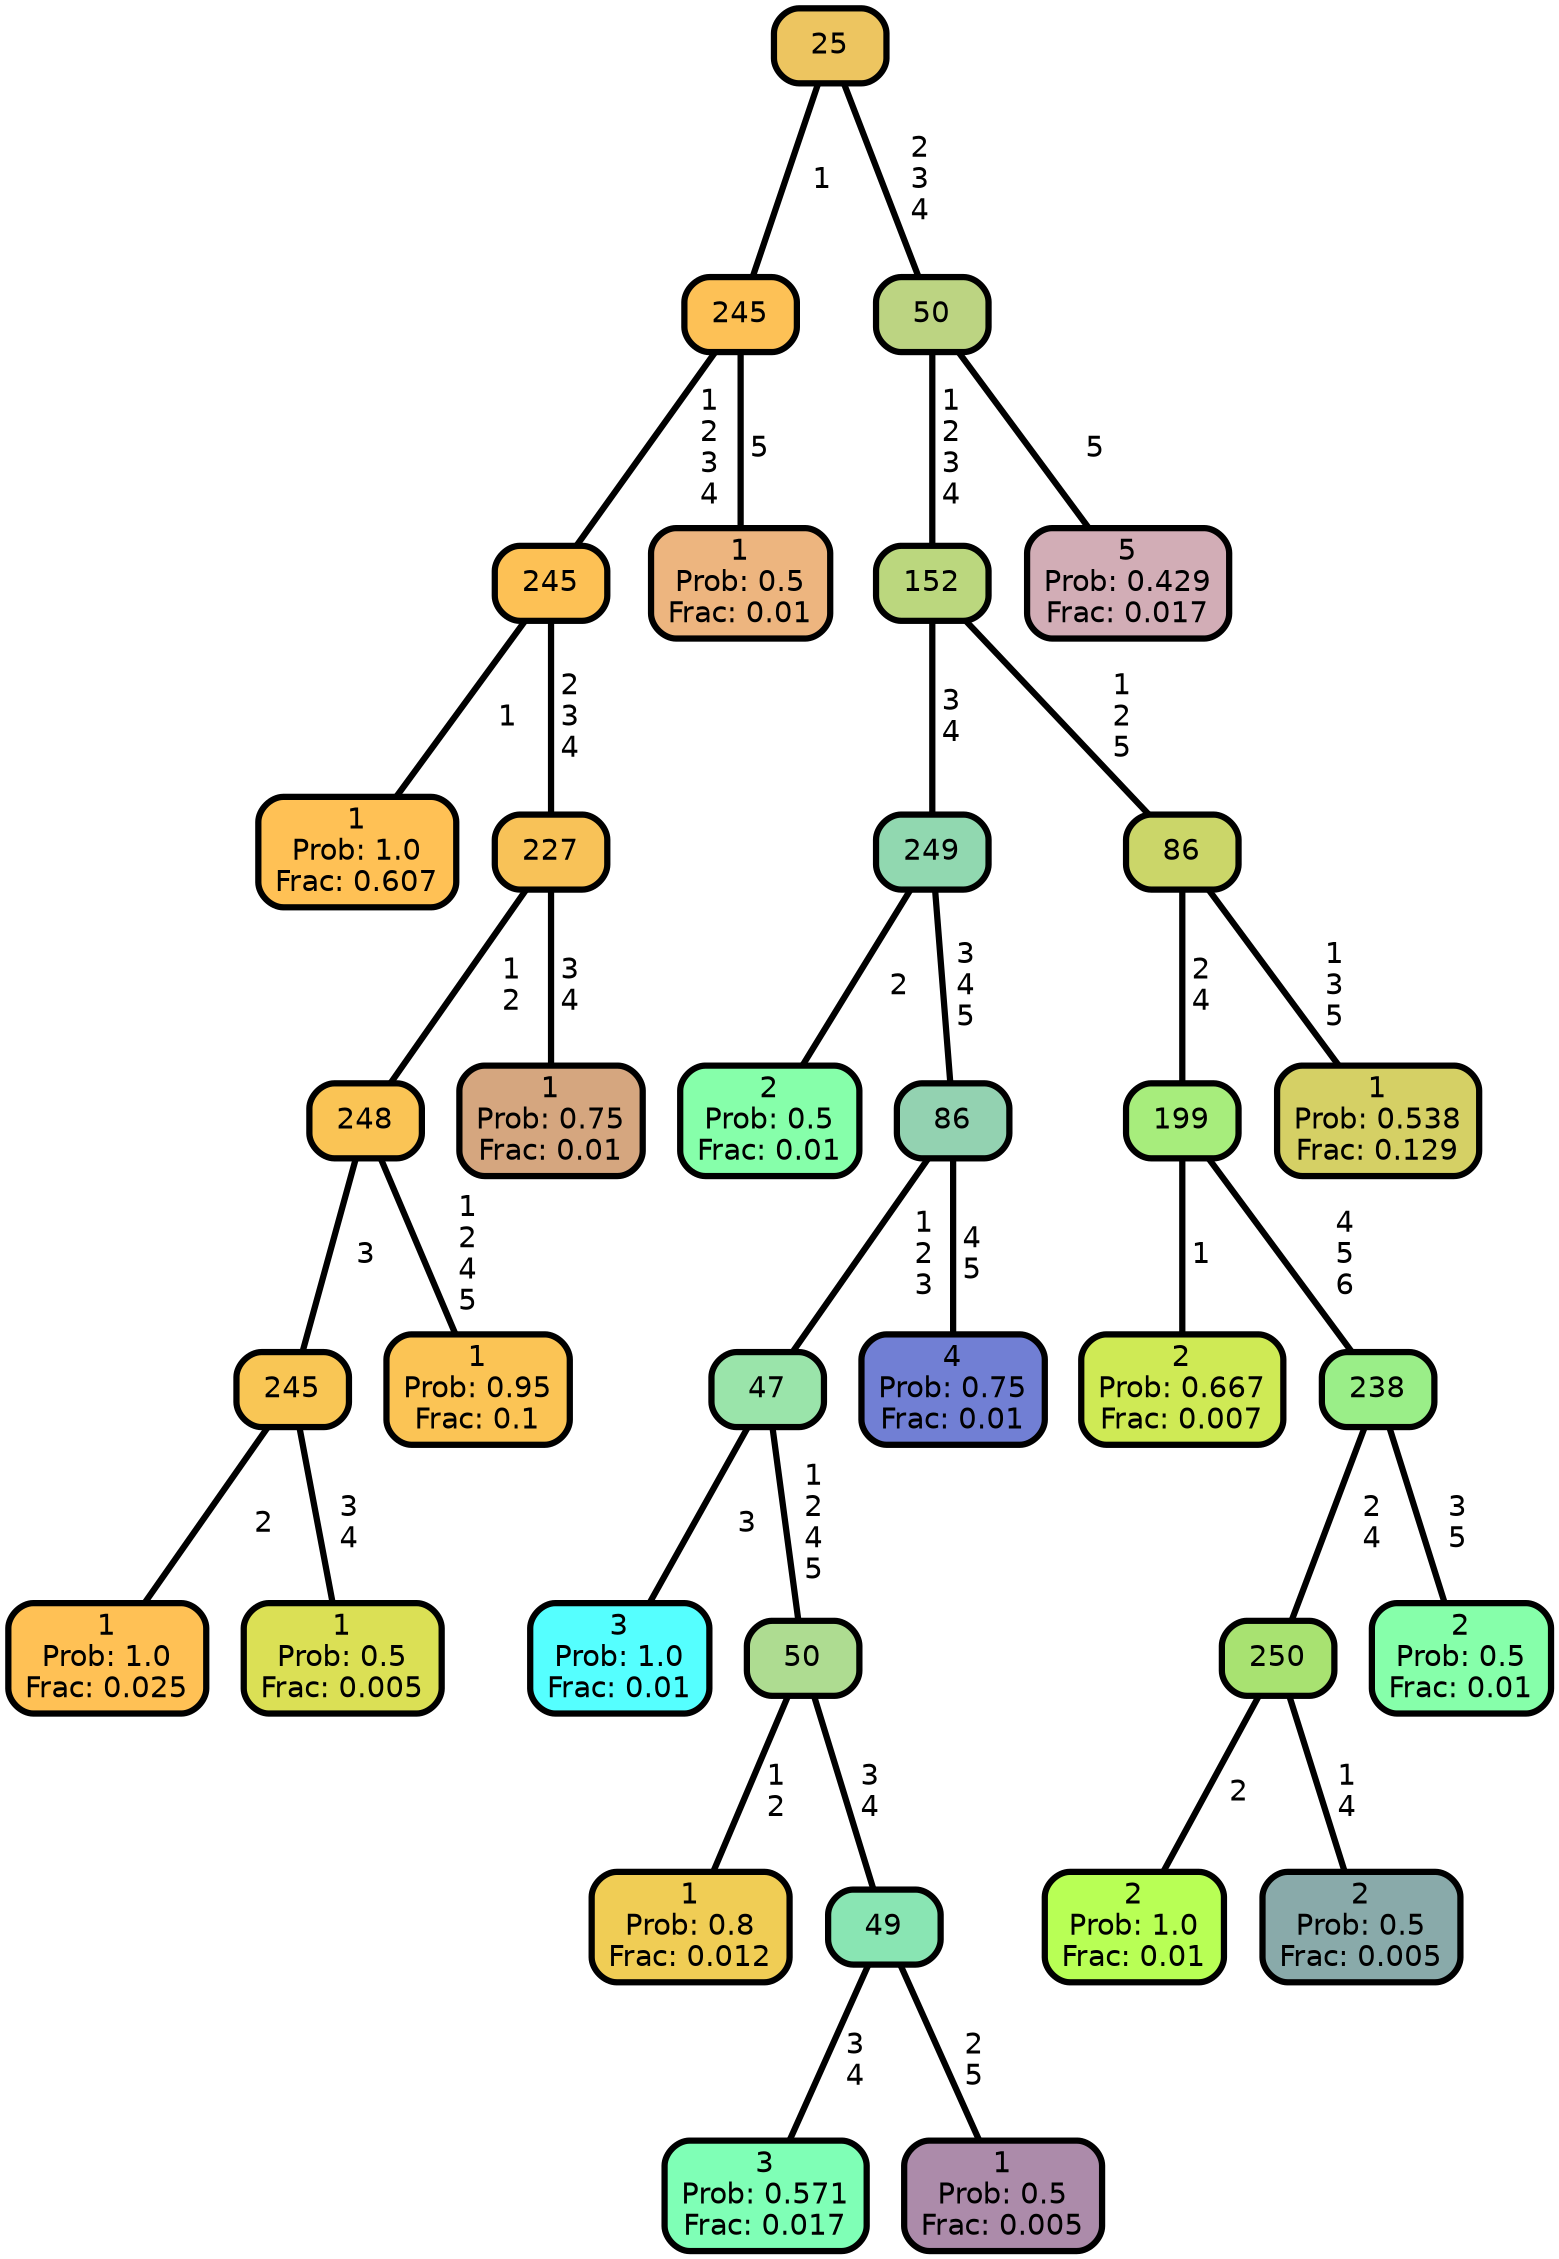 graph Tree {
node [shape=box, style="filled, rounded",color="black",penwidth="3",fontcolor="black",                 fontname=helvetica] ;
graph [ranksep="0 equally", splines=straight,                 bgcolor=transparent, dpi=200] ;
edge [fontname=helvetica, color=black] ;
0 [label="1
Prob: 1.0
Frac: 0.607", fillcolor="#ffc155"] ;
1 [label="245", fillcolor="#fdc155"] ;
2 [label="1
Prob: 1.0
Frac: 0.025", fillcolor="#ffc155"] ;
3 [label="245", fillcolor="#f9c655"] ;
4 [label="1
Prob: 0.5
Frac: 0.005", fillcolor="#dbe055"] ;
5 [label="248", fillcolor="#fac455"] ;
6 [label="1
Prob: 0.95
Frac: 0.1", fillcolor="#fbc455"] ;
7 [label="227", fillcolor="#f8c258"] ;
8 [label="1
Prob: 0.75
Frac: 0.01", fillcolor="#d5a67f"] ;
9 [label="245", fillcolor="#fdc156"] ;
10 [label="1
Prob: 0.5
Frac: 0.01", fillcolor="#edb57f"] ;
11 [label="25", fillcolor="#edc560"] ;
12 [label="2
Prob: 0.5
Frac: 0.01", fillcolor="#86ffaa"] ;
13 [label="249", fillcolor="#91d8b0"] ;
14 [label="3
Prob: 1.0
Frac: 0.01", fillcolor="#55ffff"] ;
15 [label="47", fillcolor="#9ae4aa"] ;
16 [label="1
Prob: 0.8
Frac: 0.012", fillcolor="#f0cd55"] ;
17 [label="50", fillcolor="#aedc91"] ;
18 [label="3
Prob: 0.571
Frac: 0.017", fillcolor="#7fffb6"] ;
19 [label="49", fillcolor="#89e5b3"] ;
20 [label="1
Prob: 0.5
Frac: 0.005", fillcolor="#ac8baa"] ;
21 [label="86", fillcolor="#93d2b1"] ;
22 [label="4
Prob: 0.75
Frac: 0.01", fillcolor="#717fd4"] ;
23 [label="152", fillcolor="#bbd77e"] ;
24 [label="2
Prob: 0.667
Frac: 0.007", fillcolor="#cfea55"] ;
25 [label="199", fillcolor="#a7ed7c"] ;
26 [label="2
Prob: 1.0
Frac: 0.01", fillcolor="#b8ff55"] ;
27 [label="250", fillcolor="#a8e271"] ;
28 [label="2
Prob: 0.5
Frac: 0.005", fillcolor="#89aaaa"] ;
29 [label="238", fillcolor="#9aee88"] ;
30 [label="2
Prob: 0.5
Frac: 0.01", fillcolor="#86ffaa"] ;
31 [label="86", fillcolor="#cbd669"] ;
32 [label="1
Prob: 0.538
Frac: 0.129", fillcolor="#d5d065"] ;
33 [label="50", fillcolor="#bcd482"] ;
34 [label="5
Prob: 0.429
Frac: 0.017", fillcolor="#d2adb6"] ;
1 -- 0 [label=" 1",penwidth=3] ;
1 -- 7 [label=" 2\n 3\n 4",penwidth=3] ;
3 -- 2 [label=" 2",penwidth=3] ;
3 -- 4 [label=" 3\n 4",penwidth=3] ;
5 -- 3 [label=" 3",penwidth=3] ;
5 -- 6 [label=" 1\n 2\n 4\n 5",penwidth=3] ;
7 -- 5 [label=" 1\n 2",penwidth=3] ;
7 -- 8 [label=" 3\n 4",penwidth=3] ;
9 -- 1 [label=" 1\n 2\n 3\n 4",penwidth=3] ;
9 -- 10 [label=" 5",penwidth=3] ;
11 -- 9 [label=" 1",penwidth=3] ;
11 -- 33 [label=" 2\n 3\n 4",penwidth=3] ;
13 -- 12 [label=" 2",penwidth=3] ;
13 -- 21 [label=" 3\n 4\n 5",penwidth=3] ;
15 -- 14 [label=" 3",penwidth=3] ;
15 -- 17 [label=" 1\n 2\n 4\n 5",penwidth=3] ;
17 -- 16 [label=" 1\n 2",penwidth=3] ;
17 -- 19 [label=" 3\n 4",penwidth=3] ;
19 -- 18 [label=" 3\n 4",penwidth=3] ;
19 -- 20 [label=" 2\n 5",penwidth=3] ;
21 -- 15 [label=" 1\n 2\n 3",penwidth=3] ;
21 -- 22 [label=" 4\n 5",penwidth=3] ;
23 -- 13 [label=" 3\n 4",penwidth=3] ;
23 -- 31 [label=" 1\n 2\n 5",penwidth=3] ;
25 -- 24 [label=" 1",penwidth=3] ;
25 -- 29 [label=" 4\n 5\n 6",penwidth=3] ;
27 -- 26 [label=" 2",penwidth=3] ;
27 -- 28 [label=" 1\n 4",penwidth=3] ;
29 -- 27 [label=" 2\n 4",penwidth=3] ;
29 -- 30 [label=" 3\n 5",penwidth=3] ;
31 -- 25 [label=" 2\n 4",penwidth=3] ;
31 -- 32 [label=" 1\n 3\n 5",penwidth=3] ;
33 -- 23 [label=" 1\n 2\n 3\n 4",penwidth=3] ;
33 -- 34 [label=" 5",penwidth=3] ;
{rank = same;}}